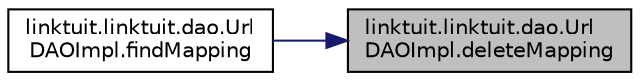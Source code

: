 digraph "linktuit.linktuit.dao.UrlDAOImpl.deleteMapping"
{
 // LATEX_PDF_SIZE
  edge [fontname="Helvetica",fontsize="10",labelfontname="Helvetica",labelfontsize="10"];
  node [fontname="Helvetica",fontsize="10",shape=record];
  rankdir="RL";
  Node1 [label="linktuit.linktuit.dao.Url\lDAOImpl.deleteMapping",height=0.2,width=0.4,color="black", fillcolor="grey75", style="filled", fontcolor="black",tooltip=" "];
  Node1 -> Node2 [dir="back",color="midnightblue",fontsize="10",style="solid"];
  Node2 [label="linktuit.linktuit.dao.Url\lDAOImpl.findMapping",height=0.2,width=0.4,color="black", fillcolor="white", style="filled",URL="$classlinktuit_1_1linktuit_1_1dao_1_1_url_d_a_o_impl.html#a15c6c8ccf0a799cd83733996779d2284",tooltip=" "];
}
